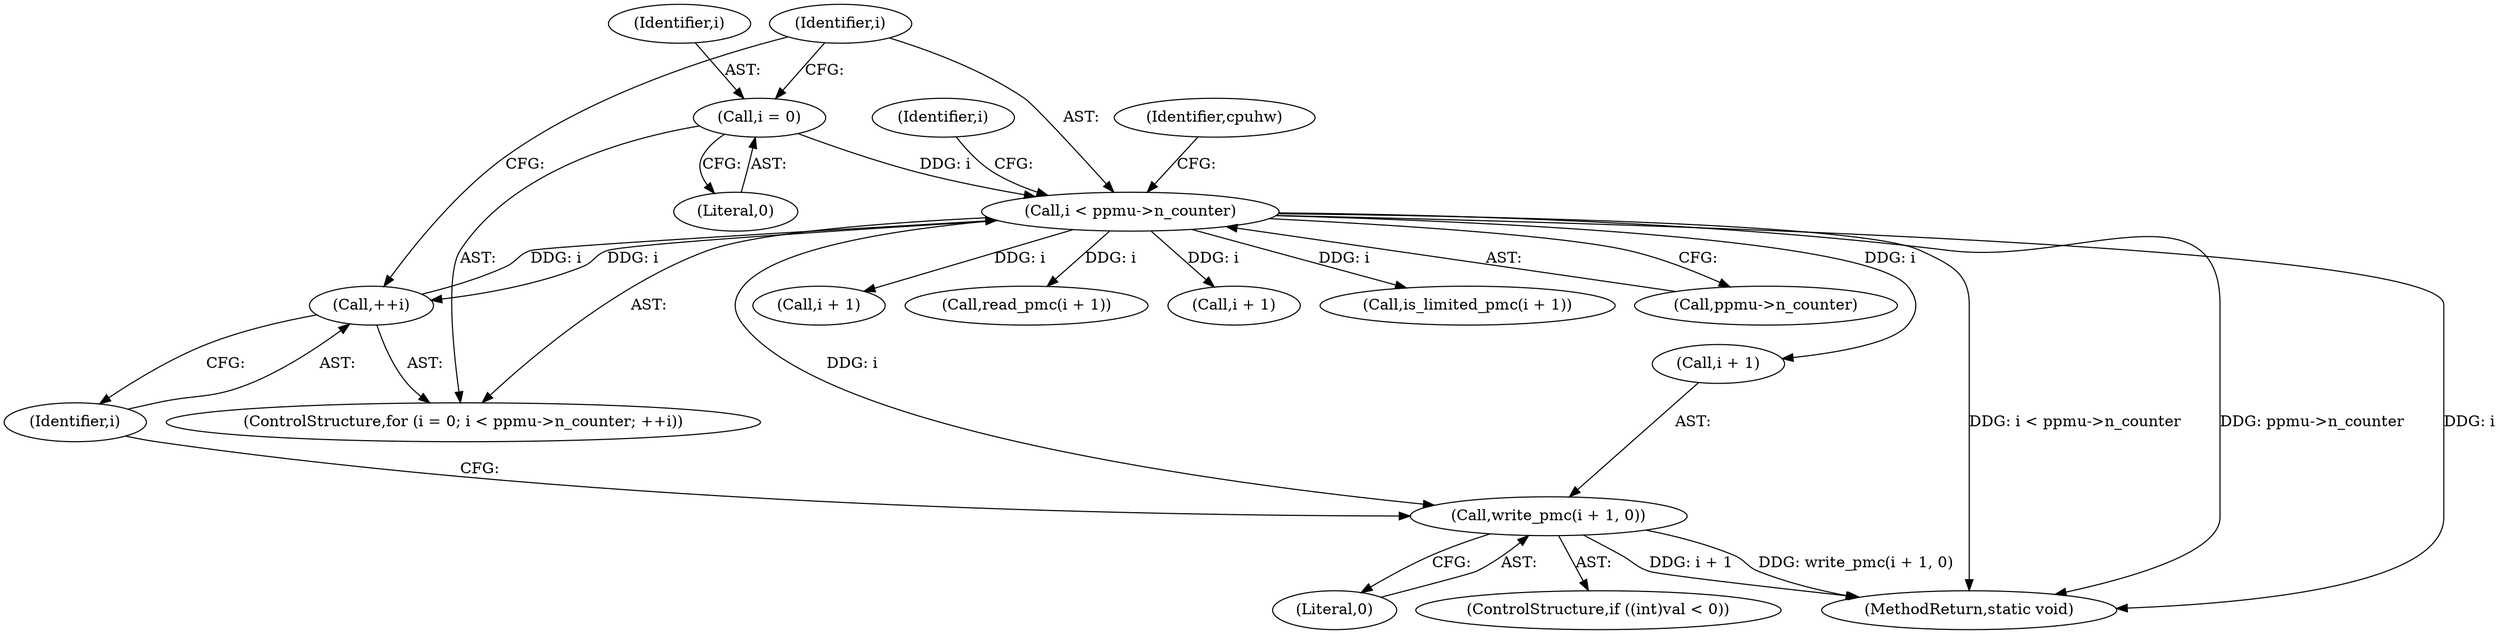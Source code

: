 digraph "0_linux_0837e3242c73566fc1c0196b4ec61779c25ffc93@API" {
"1000232" [label="(Call,write_pmc(i + 1, 0))"];
"1000206" [label="(Call,i < ppmu->n_counter)"];
"1000211" [label="(Call,++i)"];
"1000203" [label="(Call,i = 0)"];
"1000205" [label="(Literal,0)"];
"1000236" [label="(Literal,0)"];
"1000216" [label="(Call,i + 1)"];
"1000222" [label="(Call,read_pmc(i + 1))"];
"1000211" [label="(Call,++i)"];
"1000226" [label="(ControlStructure,if ((int)val < 0))"];
"1000204" [label="(Identifier,i)"];
"1000217" [label="(Identifier,i)"];
"1000233" [label="(Call,i + 1)"];
"1000206" [label="(Call,i < ppmu->n_counter)"];
"1000223" [label="(Call,i + 1)"];
"1000232" [label="(Call,write_pmc(i + 1, 0))"];
"1000215" [label="(Call,is_limited_pmc(i + 1))"];
"1000208" [label="(Call,ppmu->n_counter)"];
"1000202" [label="(ControlStructure,for (i = 0; i < ppmu->n_counter; ++i))"];
"1000212" [label="(Identifier,i)"];
"1000207" [label="(Identifier,i)"];
"1000249" [label="(MethodReturn,static void)"];
"1000203" [label="(Call,i = 0)"];
"1000238" [label="(Identifier,cpuhw)"];
"1000232" -> "1000226"  [label="AST: "];
"1000232" -> "1000236"  [label="CFG: "];
"1000233" -> "1000232"  [label="AST: "];
"1000236" -> "1000232"  [label="AST: "];
"1000212" -> "1000232"  [label="CFG: "];
"1000232" -> "1000249"  [label="DDG: i + 1"];
"1000232" -> "1000249"  [label="DDG: write_pmc(i + 1, 0)"];
"1000206" -> "1000232"  [label="DDG: i"];
"1000206" -> "1000202"  [label="AST: "];
"1000206" -> "1000208"  [label="CFG: "];
"1000207" -> "1000206"  [label="AST: "];
"1000208" -> "1000206"  [label="AST: "];
"1000217" -> "1000206"  [label="CFG: "];
"1000238" -> "1000206"  [label="CFG: "];
"1000206" -> "1000249"  [label="DDG: i < ppmu->n_counter"];
"1000206" -> "1000249"  [label="DDG: ppmu->n_counter"];
"1000206" -> "1000249"  [label="DDG: i"];
"1000211" -> "1000206"  [label="DDG: i"];
"1000203" -> "1000206"  [label="DDG: i"];
"1000206" -> "1000211"  [label="DDG: i"];
"1000206" -> "1000215"  [label="DDG: i"];
"1000206" -> "1000216"  [label="DDG: i"];
"1000206" -> "1000222"  [label="DDG: i"];
"1000206" -> "1000223"  [label="DDG: i"];
"1000206" -> "1000233"  [label="DDG: i"];
"1000211" -> "1000202"  [label="AST: "];
"1000211" -> "1000212"  [label="CFG: "];
"1000212" -> "1000211"  [label="AST: "];
"1000207" -> "1000211"  [label="CFG: "];
"1000203" -> "1000202"  [label="AST: "];
"1000203" -> "1000205"  [label="CFG: "];
"1000204" -> "1000203"  [label="AST: "];
"1000205" -> "1000203"  [label="AST: "];
"1000207" -> "1000203"  [label="CFG: "];
}
